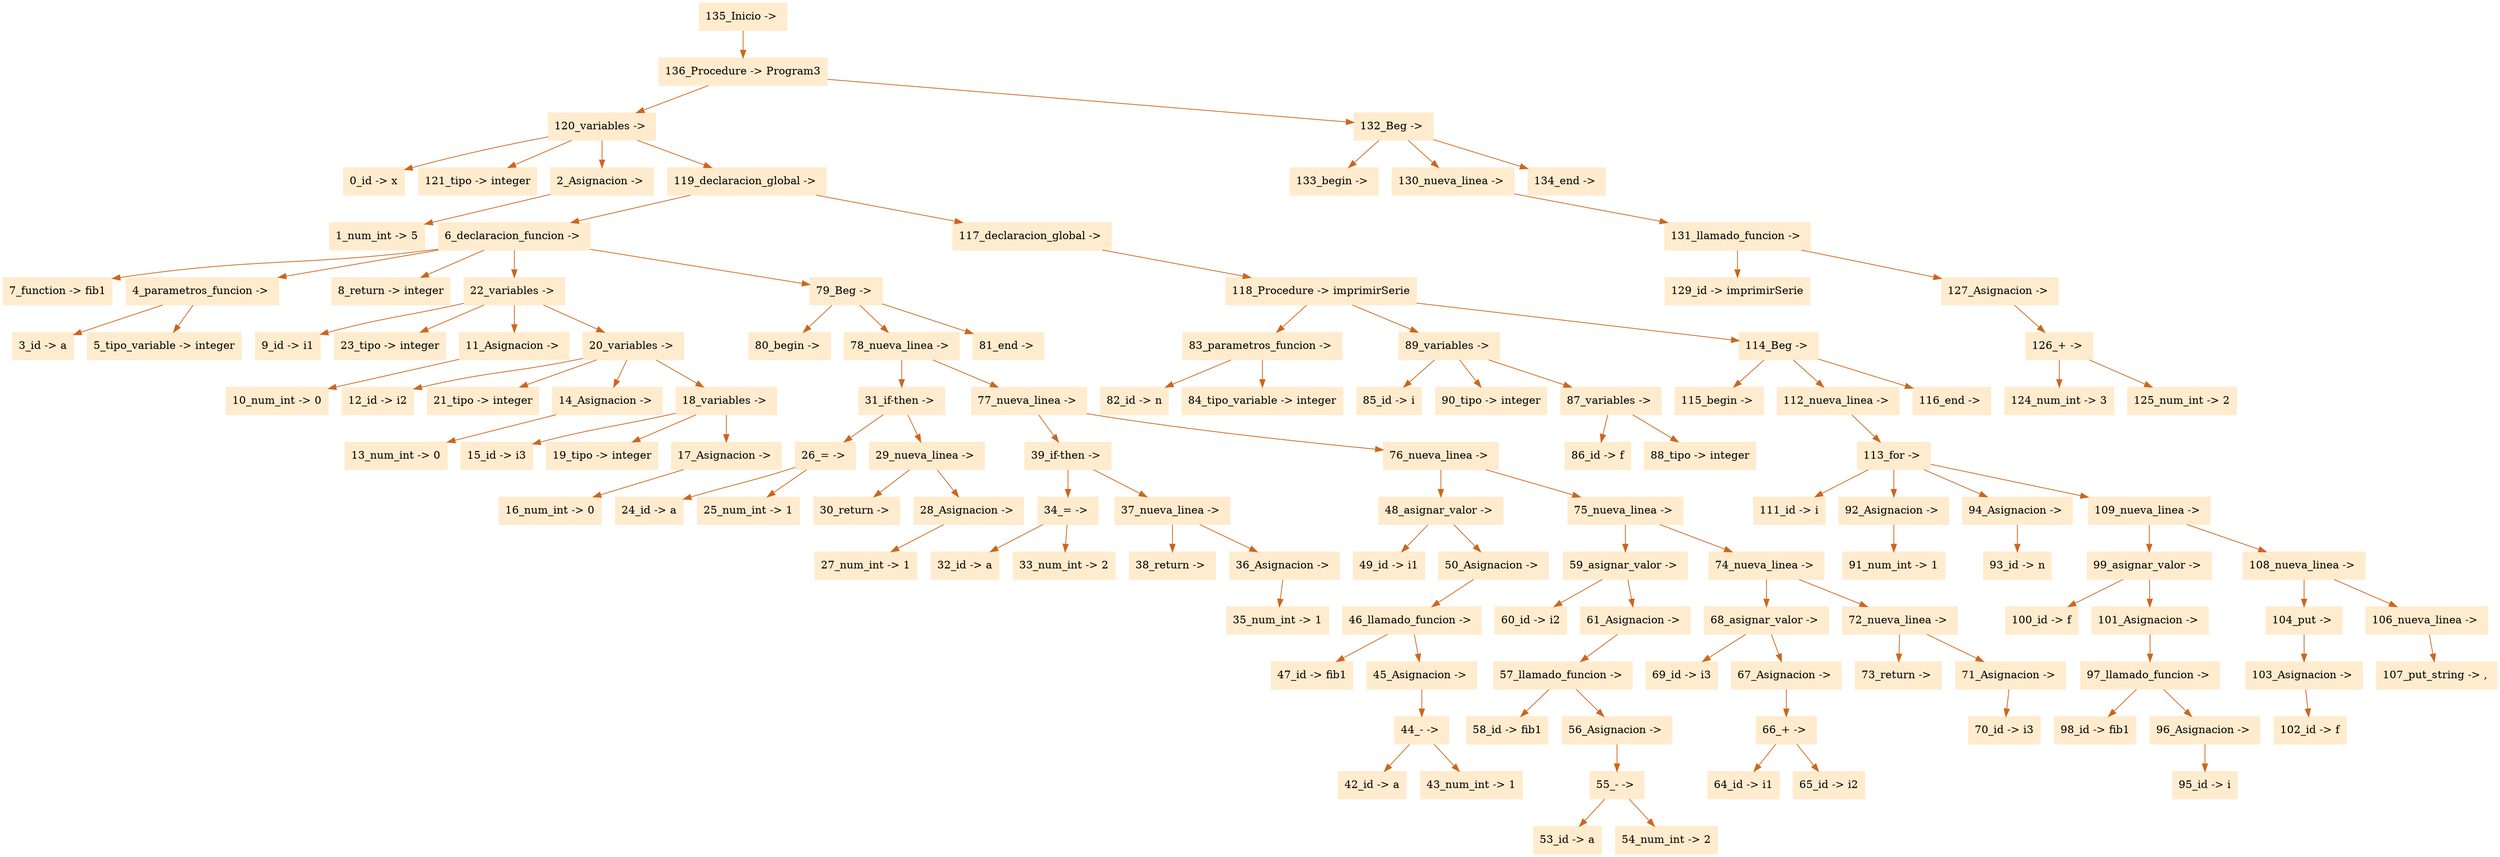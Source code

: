 digraph G {node[shape=box, style=filled, color=blanchedalmond]; edge[color=chocolate3];rankdir=UD 

"135_Inicio -> "->"136_Procedure -> Program3"
"136_Procedure -> Program3"->"120_variables -> "
"120_variables -> "->"0_id -> x"
"120_variables -> "->"121_tipo -> integer"
"120_variables -> "->"2_Asignacion -> "
"2_Asignacion -> "->"1_num_int -> 5"
"120_variables -> "->"119_declaracion_global -> "
"119_declaracion_global -> "->"6_declaracion_funcion -> "
"6_declaracion_funcion -> "->"7_function -> fib1"
"6_declaracion_funcion -> "->"4_parametros_funcion -> "
"4_parametros_funcion -> "->"3_id -> a"
"4_parametros_funcion -> "->"5_tipo_variable -> integer"
"6_declaracion_funcion -> "->"8_return -> integer"
"6_declaracion_funcion -> "->"22_variables -> "
"22_variables -> "->"9_id -> i1"
"22_variables -> "->"23_tipo -> integer"
"22_variables -> "->"11_Asignacion -> "
"11_Asignacion -> "->"10_num_int -> 0"
"22_variables -> "->"20_variables -> "
"20_variables -> "->"12_id -> i2"
"20_variables -> "->"21_tipo -> integer"
"20_variables -> "->"14_Asignacion -> "
"14_Asignacion -> "->"13_num_int -> 0"
"20_variables -> "->"18_variables -> "
"18_variables -> "->"15_id -> i3"
"18_variables -> "->"19_tipo -> integer"
"18_variables -> "->"17_Asignacion -> "
"17_Asignacion -> "->"16_num_int -> 0"
"6_declaracion_funcion -> "->"79_Beg -> "
"79_Beg -> "->"80_begin -> "
"79_Beg -> "->"78_nueva_linea -> "
"78_nueva_linea -> "->"31_if-then -> "
"31_if-then -> "->"26_= -> "
"26_= -> "->"24_id -> a"
"26_= -> "->"25_num_int -> 1"
"31_if-then -> "->"29_nueva_linea -> "
"29_nueva_linea -> "->"30_return -> "
"29_nueva_linea -> "->"28_Asignacion -> "
"28_Asignacion -> "->"27_num_int -> 1"
"78_nueva_linea -> "->"77_nueva_linea -> "
"77_nueva_linea -> "->"39_if-then -> "
"39_if-then -> "->"34_= -> "
"34_= -> "->"32_id -> a"
"34_= -> "->"33_num_int -> 2"
"39_if-then -> "->"37_nueva_linea -> "
"37_nueva_linea -> "->"38_return -> "
"37_nueva_linea -> "->"36_Asignacion -> "
"36_Asignacion -> "->"35_num_int -> 1"
"77_nueva_linea -> "->"76_nueva_linea -> "
"76_nueva_linea -> "->"48_asignar_valor -> "
"48_asignar_valor -> "->"49_id -> i1"
"48_asignar_valor -> "->"50_Asignacion -> "
"50_Asignacion -> "->"46_llamado_funcion -> "
"46_llamado_funcion -> "->"47_id -> fib1"
"46_llamado_funcion -> "->"45_Asignacion -> "
"45_Asignacion -> "->"44_- -> "
"44_- -> "->"42_id -> a"
"44_- -> "->"43_num_int -> 1"
"76_nueva_linea -> "->"75_nueva_linea -> "
"75_nueva_linea -> "->"59_asignar_valor -> "
"59_asignar_valor -> "->"60_id -> i2"
"59_asignar_valor -> "->"61_Asignacion -> "
"61_Asignacion -> "->"57_llamado_funcion -> "
"57_llamado_funcion -> "->"58_id -> fib1"
"57_llamado_funcion -> "->"56_Asignacion -> "
"56_Asignacion -> "->"55_- -> "
"55_- -> "->"53_id -> a"
"55_- -> "->"54_num_int -> 2"
"75_nueva_linea -> "->"74_nueva_linea -> "
"74_nueva_linea -> "->"68_asignar_valor -> "
"68_asignar_valor -> "->"69_id -> i3"
"68_asignar_valor -> "->"67_Asignacion -> "
"67_Asignacion -> "->"66_+ -> "
"66_+ -> "->"64_id -> i1"
"66_+ -> "->"65_id -> i2"
"74_nueva_linea -> "->"72_nueva_linea -> "
"72_nueva_linea -> "->"73_return -> "
"72_nueva_linea -> "->"71_Asignacion -> "
"71_Asignacion -> "->"70_id -> i3"
"79_Beg -> "->"81_end -> "
"119_declaracion_global -> "->"117_declaracion_global -> "
"117_declaracion_global -> "->"118_Procedure -> imprimirSerie"
"118_Procedure -> imprimirSerie"->"83_parametros_funcion -> "
"83_parametros_funcion -> "->"82_id -> n"
"83_parametros_funcion -> "->"84_tipo_variable -> integer"
"118_Procedure -> imprimirSerie"->"89_variables -> "
"89_variables -> "->"85_id -> i"
"89_variables -> "->"90_tipo -> integer"
"89_variables -> "->"87_variables -> "
"87_variables -> "->"86_id -> f"
"87_variables -> "->"88_tipo -> integer"
"118_Procedure -> imprimirSerie"->"114_Beg -> "
"114_Beg -> "->"115_begin -> "
"114_Beg -> "->"112_nueva_linea -> "
"112_nueva_linea -> "->"113_for -> "
"113_for -> "->"111_id -> i"
"113_for -> "->"92_Asignacion -> "
"92_Asignacion -> "->"91_num_int -> 1"
"113_for -> "->"94_Asignacion -> "
"94_Asignacion -> "->"93_id -> n"
"113_for -> "->"109_nueva_linea -> "
"109_nueva_linea -> "->"99_asignar_valor -> "
"99_asignar_valor -> "->"100_id -> f"
"99_asignar_valor -> "->"101_Asignacion -> "
"101_Asignacion -> "->"97_llamado_funcion -> "
"97_llamado_funcion -> "->"98_id -> fib1"
"97_llamado_funcion -> "->"96_Asignacion -> "
"96_Asignacion -> "->"95_id -> i"
"109_nueva_linea -> "->"108_nueva_linea -> "
"108_nueva_linea -> "->"104_put -> "
"104_put -> "->"103_Asignacion -> "
"103_Asignacion -> "->"102_id -> f"
"108_nueva_linea -> "->"106_nueva_linea -> "
"106_nueva_linea -> "->"107_put_string -> , "
"114_Beg -> "->"116_end -> "
"136_Procedure -> Program3"->"132_Beg -> "
"132_Beg -> "->"133_begin -> "
"132_Beg -> "->"130_nueva_linea -> "
"130_nueva_linea -> "->"131_llamado_funcion -> "
"131_llamado_funcion -> "->"129_id -> imprimirSerie"
"131_llamado_funcion -> "->"127_Asignacion -> "
"127_Asignacion -> "->"126_+ -> "
"126_+ -> "->"124_num_int -> 3"
"126_+ -> "->"125_num_int -> 2"
"132_Beg -> "->"134_end -> "


}
